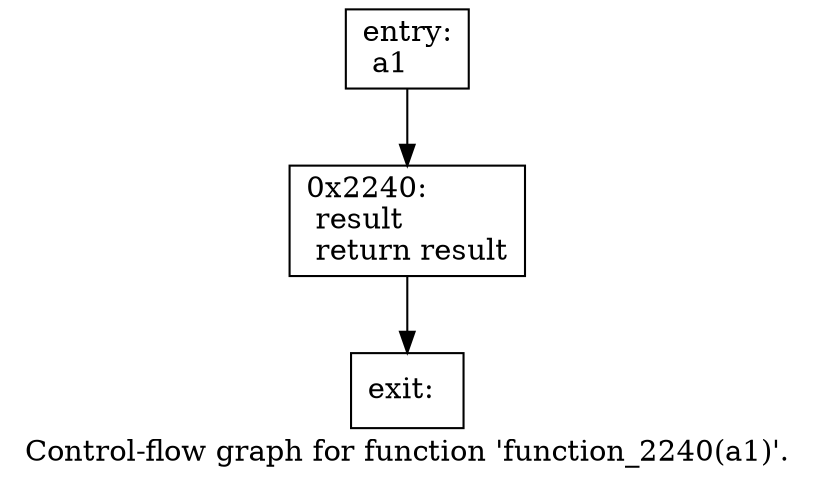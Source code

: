 digraph "Control-flow graph for function 'function_2240(a1)'." {
  label="Control-flow graph for function 'function_2240(a1)'.";
  node [shape=record];

  Node07C7D690 [label="{entry:\l  a1\l}"];
  Node07C7D690 -> Node07C7DBA0;
  Node07C7DBA0 [label="{0x2240:\l  result\l  return result\l}"];
  Node07C7DBA0 -> Node07C7D6D8;
  Node07C7D6D8 [label="{exit:\l}"];

}
